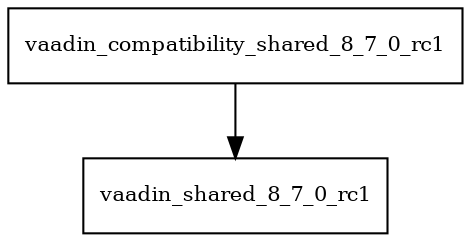 digraph vaadin_compatibility_shared_8_7_0_rc1_dependencies {
  node [shape = box, fontsize=10.0];
  vaadin_compatibility_shared_8_7_0_rc1 -> vaadin_shared_8_7_0_rc1;
}
